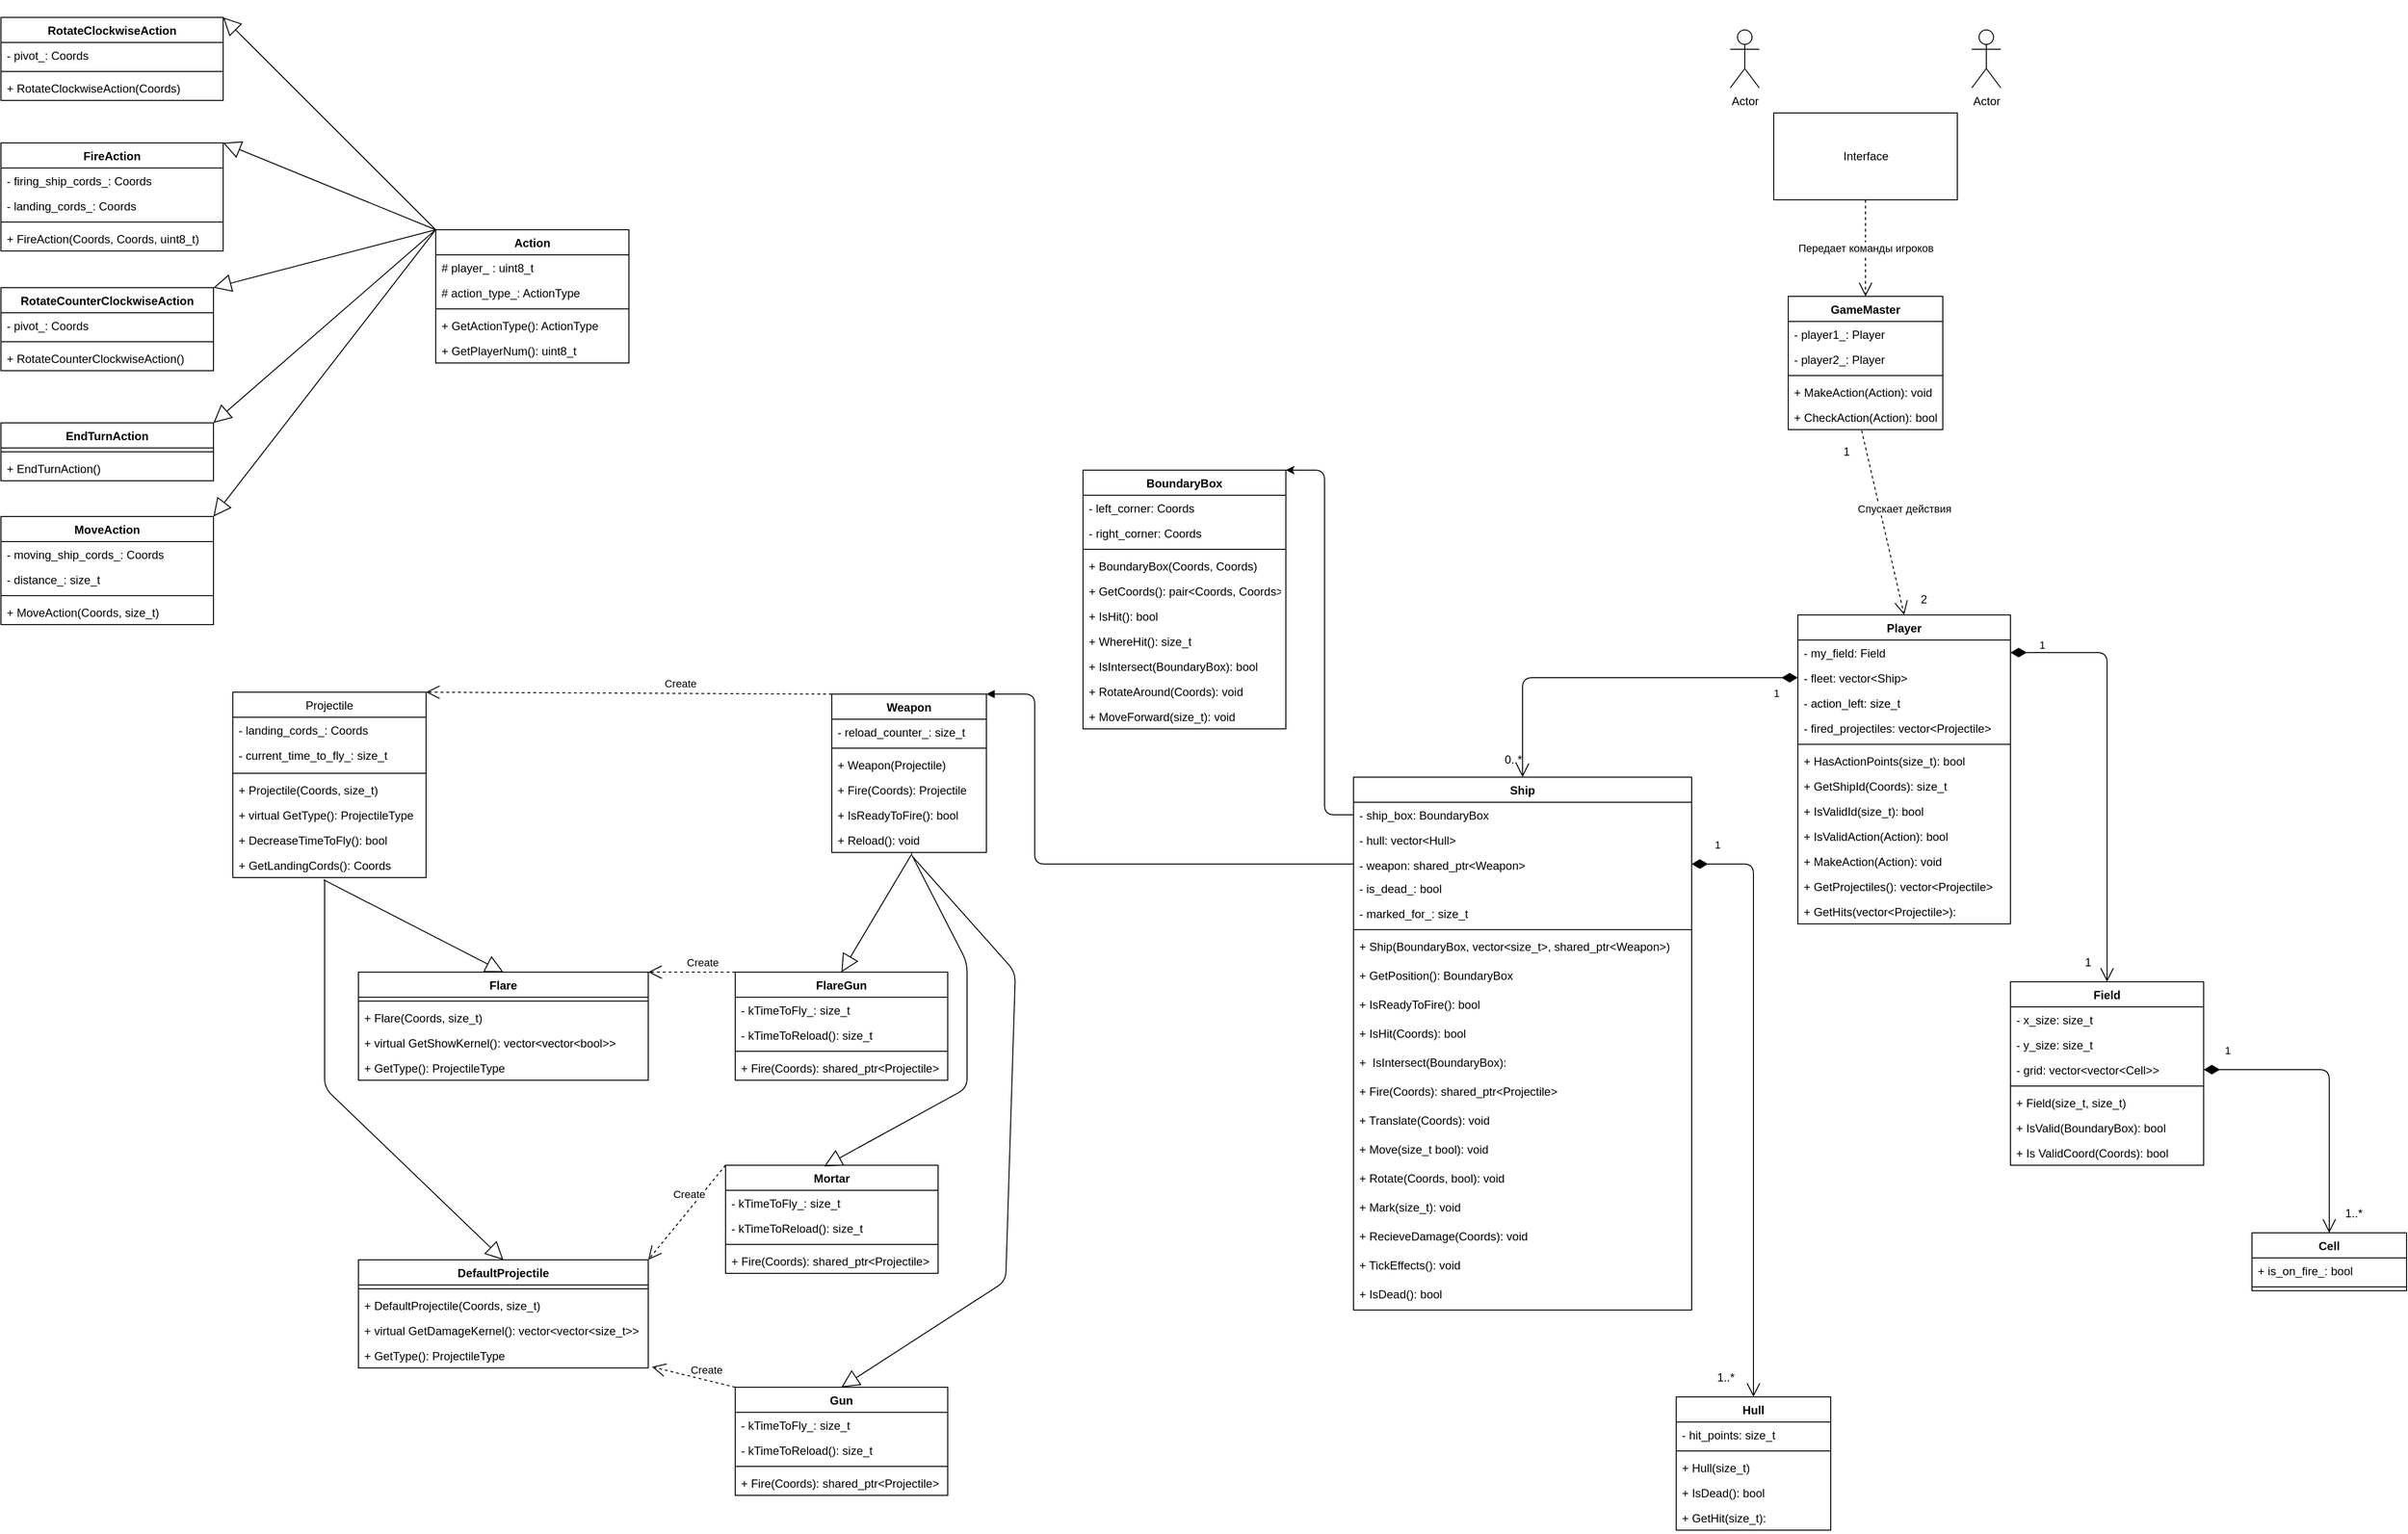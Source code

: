<mxfile version="17.1.2"><diagram id="hf0msaygSBft3Pw8nt4E" name="Page-1"><mxGraphModel dx="2564" dy="3232" grid="1" gridSize="10" guides="1" tooltips="1" connect="1" arrows="1" fold="1" page="1" pageScale="1" pageWidth="827" pageHeight="1169" math="0" shadow="0"><root><mxCell id="0"/><mxCell id="1" parent="0"/><mxCell id="LUwmuuv2hsIhJAY3ieG8-1" value="Ship" style="swimlane;fontStyle=1;align=center;verticalAlign=top;childLayout=stackLayout;horizontal=1;startSize=26;horizontalStack=0;resizeParent=1;resizeParentMax=0;resizeLast=0;collapsible=1;marginBottom=0;" vertex="1" parent="1"><mxGeometry y="198" width="350" height="552" as="geometry"/></mxCell><mxCell id="LUwmuuv2hsIhJAY3ieG8-2" value="- ship_box: BoundaryBox" style="text;strokeColor=none;fillColor=none;align=left;verticalAlign=top;spacingLeft=4;spacingRight=4;overflow=hidden;rotatable=0;points=[[0,0.5],[1,0.5]];portConstraint=eastwest;" vertex="1" parent="LUwmuuv2hsIhJAY3ieG8-1"><mxGeometry y="26" width="350" height="26" as="geometry"/></mxCell><mxCell id="LUwmuuv2hsIhJAY3ieG8-8" value="- hull: vector&lt;Hull&gt;" style="text;strokeColor=none;fillColor=none;align=left;verticalAlign=top;spacingLeft=4;spacingRight=4;overflow=hidden;rotatable=0;points=[[0,0.5],[1,0.5]];portConstraint=eastwest;" vertex="1" parent="LUwmuuv2hsIhJAY3ieG8-1"><mxGeometry y="52" width="350" height="26" as="geometry"/></mxCell><mxCell id="LUwmuuv2hsIhJAY3ieG8-9" value="- weapon: shared_ptr&lt;Weapon&gt;" style="text;strokeColor=none;fillColor=none;align=left;verticalAlign=top;spacingLeft=4;spacingRight=4;overflow=hidden;rotatable=0;points=[[0,0.5],[1,0.5]];portConstraint=eastwest;" vertex="1" parent="LUwmuuv2hsIhJAY3ieG8-1"><mxGeometry y="78" width="350" height="24" as="geometry"/></mxCell><mxCell id="LUwmuuv2hsIhJAY3ieG8-22" value="- is_dead_: bool" style="text;strokeColor=none;fillColor=none;align=left;verticalAlign=top;spacingLeft=4;spacingRight=4;overflow=hidden;rotatable=0;points=[[0,0.5],[1,0.5]];portConstraint=eastwest;" vertex="1" parent="LUwmuuv2hsIhJAY3ieG8-1"><mxGeometry y="102" width="350" height="26" as="geometry"/></mxCell><mxCell id="LUwmuuv2hsIhJAY3ieG8-192" value="- marked_for_: size_t" style="text;strokeColor=none;fillColor=none;align=left;verticalAlign=top;spacingLeft=4;spacingRight=4;overflow=hidden;rotatable=0;points=[[0,0.5],[1,0.5]];portConstraint=eastwest;" vertex="1" parent="LUwmuuv2hsIhJAY3ieG8-1"><mxGeometry y="128" width="350" height="26" as="geometry"/></mxCell><mxCell id="LUwmuuv2hsIhJAY3ieG8-3" value="" style="line;strokeWidth=1;fillColor=none;align=left;verticalAlign=middle;spacingTop=-1;spacingLeft=3;spacingRight=3;rotatable=0;labelPosition=right;points=[];portConstraint=eastwest;" vertex="1" parent="LUwmuuv2hsIhJAY3ieG8-1"><mxGeometry y="154" width="350" height="8" as="geometry"/></mxCell><mxCell id="LUwmuuv2hsIhJAY3ieG8-4" value="+ Ship(BoundaryBox, vector&lt;size_t&gt;, shared_ptr&lt;Weapon&gt;)" style="text;strokeColor=none;fillColor=none;align=left;verticalAlign=top;spacingLeft=4;spacingRight=4;overflow=hidden;rotatable=0;points=[[0,0.5],[1,0.5]];portConstraint=eastwest;" vertex="1" parent="LUwmuuv2hsIhJAY3ieG8-1"><mxGeometry y="162" width="350" height="30" as="geometry"/></mxCell><mxCell id="LUwmuuv2hsIhJAY3ieG8-193" value="+ GetPosition(): BoundaryBox" style="text;strokeColor=none;fillColor=none;align=left;verticalAlign=top;spacingLeft=4;spacingRight=4;overflow=hidden;rotatable=0;points=[[0,0.5],[1,0.5]];portConstraint=eastwest;" vertex="1" parent="LUwmuuv2hsIhJAY3ieG8-1"><mxGeometry y="192" width="350" height="30" as="geometry"/></mxCell><mxCell id="LUwmuuv2hsIhJAY3ieG8-6" value="+ IsReadyToFire(): bool" style="text;strokeColor=none;fillColor=none;align=left;verticalAlign=top;spacingLeft=4;spacingRight=4;overflow=hidden;rotatable=0;points=[[0,0.5],[1,0.5]];portConstraint=eastwest;" vertex="1" parent="LUwmuuv2hsIhJAY3ieG8-1"><mxGeometry y="222" width="350" height="30" as="geometry"/></mxCell><mxCell id="LUwmuuv2hsIhJAY3ieG8-32" value="+ IsHit(Coords): bool" style="text;strokeColor=none;fillColor=none;align=left;verticalAlign=top;spacingLeft=4;spacingRight=4;overflow=hidden;rotatable=0;points=[[0,0.5],[1,0.5]];portConstraint=eastwest;" vertex="1" parent="LUwmuuv2hsIhJAY3ieG8-1"><mxGeometry y="252" width="350" height="30" as="geometry"/></mxCell><mxCell id="LUwmuuv2hsIhJAY3ieG8-194" value="+  IsIntersect(BoundaryBox): " style="text;strokeColor=none;fillColor=none;align=left;verticalAlign=top;spacingLeft=4;spacingRight=4;overflow=hidden;rotatable=0;points=[[0,0.5],[1,0.5]];portConstraint=eastwest;" vertex="1" parent="LUwmuuv2hsIhJAY3ieG8-1"><mxGeometry y="282" width="350" height="30" as="geometry"/></mxCell><mxCell id="LUwmuuv2hsIhJAY3ieG8-7" value="+ Fire(Coords): shared_ptr&lt;Projectile&gt;" style="text;strokeColor=none;fillColor=none;align=left;verticalAlign=top;spacingLeft=4;spacingRight=4;overflow=hidden;rotatable=0;points=[[0,0.5],[1,0.5]];portConstraint=eastwest;" vertex="1" parent="LUwmuuv2hsIhJAY3ieG8-1"><mxGeometry y="312" width="350" height="30" as="geometry"/></mxCell><mxCell id="LUwmuuv2hsIhJAY3ieG8-195" value="+ Translate(Coords): void" style="text;strokeColor=none;fillColor=none;align=left;verticalAlign=top;spacingLeft=4;spacingRight=4;overflow=hidden;rotatable=0;points=[[0,0.5],[1,0.5]];portConstraint=eastwest;" vertex="1" parent="LUwmuuv2hsIhJAY3ieG8-1"><mxGeometry y="342" width="350" height="30" as="geometry"/></mxCell><mxCell id="LUwmuuv2hsIhJAY3ieG8-196" value="+ Move(size_t bool): void" style="text;strokeColor=none;fillColor=none;align=left;verticalAlign=top;spacingLeft=4;spacingRight=4;overflow=hidden;rotatable=0;points=[[0,0.5],[1,0.5]];portConstraint=eastwest;" vertex="1" parent="LUwmuuv2hsIhJAY3ieG8-1"><mxGeometry y="372" width="350" height="30" as="geometry"/></mxCell><mxCell id="LUwmuuv2hsIhJAY3ieG8-197" value="+ Rotate(Coords, bool): void" style="text;strokeColor=none;fillColor=none;align=left;verticalAlign=top;spacingLeft=4;spacingRight=4;overflow=hidden;rotatable=0;points=[[0,0.5],[1,0.5]];portConstraint=eastwest;" vertex="1" parent="LUwmuuv2hsIhJAY3ieG8-1"><mxGeometry y="402" width="350" height="30" as="geometry"/></mxCell><mxCell id="LUwmuuv2hsIhJAY3ieG8-198" value="+ Mark(size_t): void" style="text;strokeColor=none;fillColor=none;align=left;verticalAlign=top;spacingLeft=4;spacingRight=4;overflow=hidden;rotatable=0;points=[[0,0.5],[1,0.5]];portConstraint=eastwest;" vertex="1" parent="LUwmuuv2hsIhJAY3ieG8-1"><mxGeometry y="432" width="350" height="30" as="geometry"/></mxCell><mxCell id="LUwmuuv2hsIhJAY3ieG8-33" value="+ RecieveDamage(Coords): void" style="text;strokeColor=none;fillColor=none;align=left;verticalAlign=top;spacingLeft=4;spacingRight=4;overflow=hidden;rotatable=0;points=[[0,0.5],[1,0.5]];portConstraint=eastwest;" vertex="1" parent="LUwmuuv2hsIhJAY3ieG8-1"><mxGeometry y="462" width="350" height="30" as="geometry"/></mxCell><mxCell id="LUwmuuv2hsIhJAY3ieG8-199" value="+ TickEffects(): void" style="text;strokeColor=none;fillColor=none;align=left;verticalAlign=top;spacingLeft=4;spacingRight=4;overflow=hidden;rotatable=0;points=[[0,0.5],[1,0.5]];portConstraint=eastwest;" vertex="1" parent="LUwmuuv2hsIhJAY3ieG8-1"><mxGeometry y="492" width="350" height="30" as="geometry"/></mxCell><mxCell id="LUwmuuv2hsIhJAY3ieG8-34" value="+ IsDead(): bool" style="text;strokeColor=none;fillColor=none;align=left;verticalAlign=top;spacingLeft=4;spacingRight=4;overflow=hidden;rotatable=0;points=[[0,0.5],[1,0.5]];portConstraint=eastwest;" vertex="1" parent="LUwmuuv2hsIhJAY3ieG8-1"><mxGeometry y="522" width="350" height="30" as="geometry"/></mxCell><mxCell id="LUwmuuv2hsIhJAY3ieG8-10" value="Weapon" style="swimlane;fontStyle=1;align=center;verticalAlign=top;childLayout=stackLayout;horizontal=1;startSize=26;horizontalStack=0;resizeParent=1;resizeParentMax=0;resizeLast=0;collapsible=1;marginBottom=0;" vertex="1" parent="1"><mxGeometry x="-540" y="112" width="160" height="164" as="geometry"/></mxCell><mxCell id="LUwmuuv2hsIhJAY3ieG8-73" value="- reload_counter_: size_t" style="text;strokeColor=none;fillColor=none;align=left;verticalAlign=top;spacingLeft=4;spacingRight=4;overflow=hidden;rotatable=0;points=[[0,0.5],[1,0.5]];portConstraint=eastwest;" vertex="1" parent="LUwmuuv2hsIhJAY3ieG8-10"><mxGeometry y="26" width="160" height="26" as="geometry"/></mxCell><mxCell id="LUwmuuv2hsIhJAY3ieG8-12" value="" style="line;strokeWidth=1;fillColor=none;align=left;verticalAlign=middle;spacingTop=-1;spacingLeft=3;spacingRight=3;rotatable=0;labelPosition=right;points=[];portConstraint=eastwest;" vertex="1" parent="LUwmuuv2hsIhJAY3ieG8-10"><mxGeometry y="52" width="160" height="8" as="geometry"/></mxCell><mxCell id="LUwmuuv2hsIhJAY3ieG8-13" value="+ Weapon(Projectile)" style="text;strokeColor=none;fillColor=none;align=left;verticalAlign=top;spacingLeft=4;spacingRight=4;overflow=hidden;rotatable=0;points=[[0,0.5],[1,0.5]];portConstraint=eastwest;" vertex="1" parent="LUwmuuv2hsIhJAY3ieG8-10"><mxGeometry y="60" width="160" height="26" as="geometry"/></mxCell><mxCell id="LUwmuuv2hsIhJAY3ieG8-148" value="+ Fire(Coords): Projectile" style="text;strokeColor=none;fillColor=none;align=left;verticalAlign=top;spacingLeft=4;spacingRight=4;overflow=hidden;rotatable=0;points=[[0,0.5],[1,0.5]];portConstraint=eastwest;" vertex="1" parent="LUwmuuv2hsIhJAY3ieG8-10"><mxGeometry y="86" width="160" height="26" as="geometry"/></mxCell><mxCell id="LUwmuuv2hsIhJAY3ieG8-149" value="+ IsReadyToFire(): bool" style="text;strokeColor=none;fillColor=none;align=left;verticalAlign=top;spacingLeft=4;spacingRight=4;overflow=hidden;rotatable=0;points=[[0,0.5],[1,0.5]];portConstraint=eastwest;" vertex="1" parent="LUwmuuv2hsIhJAY3ieG8-10"><mxGeometry y="112" width="160" height="26" as="geometry"/></mxCell><mxCell id="LUwmuuv2hsIhJAY3ieG8-74" value="+ Reload(): void" style="text;strokeColor=none;fillColor=none;align=left;verticalAlign=top;spacingLeft=4;spacingRight=4;overflow=hidden;rotatable=0;points=[[0,0.5],[1,0.5]];portConstraint=eastwest;" vertex="1" parent="LUwmuuv2hsIhJAY3ieG8-10"><mxGeometry y="138" width="160" height="26" as="geometry"/></mxCell><mxCell id="LUwmuuv2hsIhJAY3ieG8-14" value="Player" style="swimlane;fontStyle=1;align=center;verticalAlign=top;childLayout=stackLayout;horizontal=1;startSize=26;horizontalStack=0;resizeParent=1;resizeParentMax=0;resizeLast=0;collapsible=1;marginBottom=0;" vertex="1" parent="1"><mxGeometry x="460" y="30" width="220" height="320" as="geometry"/></mxCell><mxCell id="LUwmuuv2hsIhJAY3ieG8-15" value="- my_field: Field" style="text;strokeColor=none;fillColor=none;align=left;verticalAlign=top;spacingLeft=4;spacingRight=4;overflow=hidden;rotatable=0;points=[[0,0.5],[1,0.5]];portConstraint=eastwest;" vertex="1" parent="LUwmuuv2hsIhJAY3ieG8-14"><mxGeometry y="26" width="220" height="26" as="geometry"/></mxCell><mxCell id="LUwmuuv2hsIhJAY3ieG8-65" value="- fleet: vector&lt;Ship&gt;" style="text;strokeColor=none;fillColor=none;align=left;verticalAlign=top;spacingLeft=4;spacingRight=4;overflow=hidden;rotatable=0;points=[[0,0.5],[1,0.5]];portConstraint=eastwest;" vertex="1" parent="LUwmuuv2hsIhJAY3ieG8-14"><mxGeometry y="52" width="220" height="26" as="geometry"/></mxCell><mxCell id="LUwmuuv2hsIhJAY3ieG8-66" value="- action_left: size_t" style="text;strokeColor=none;fillColor=none;align=left;verticalAlign=top;spacingLeft=4;spacingRight=4;overflow=hidden;rotatable=0;points=[[0,0.5],[1,0.5]];portConstraint=eastwest;" vertex="1" parent="LUwmuuv2hsIhJAY3ieG8-14"><mxGeometry y="78" width="220" height="26" as="geometry"/></mxCell><mxCell id="LUwmuuv2hsIhJAY3ieG8-96" value="- fired_projectiles: vector&lt;Projectile&gt;" style="text;strokeColor=none;fillColor=none;align=left;verticalAlign=top;spacingLeft=4;spacingRight=4;overflow=hidden;rotatable=0;points=[[0,0.5],[1,0.5]];portConstraint=eastwest;" vertex="1" parent="LUwmuuv2hsIhJAY3ieG8-14"><mxGeometry y="104" width="220" height="26" as="geometry"/></mxCell><mxCell id="LUwmuuv2hsIhJAY3ieG8-16" value="" style="line;strokeWidth=1;fillColor=none;align=left;verticalAlign=middle;spacingTop=-1;spacingLeft=3;spacingRight=3;rotatable=0;labelPosition=right;points=[];portConstraint=eastwest;" vertex="1" parent="LUwmuuv2hsIhJAY3ieG8-14"><mxGeometry y="130" width="220" height="8" as="geometry"/></mxCell><mxCell id="LUwmuuv2hsIhJAY3ieG8-17" value="+ HasActionPoints(size_t): bool" style="text;strokeColor=none;fillColor=none;align=left;verticalAlign=top;spacingLeft=4;spacingRight=4;overflow=hidden;rotatable=0;points=[[0,0.5],[1,0.5]];portConstraint=eastwest;" vertex="1" parent="LUwmuuv2hsIhJAY3ieG8-14"><mxGeometry y="138" width="220" height="26" as="geometry"/></mxCell><mxCell id="LUwmuuv2hsIhJAY3ieG8-68" value="+ GetShipId(Coords): size_t" style="text;strokeColor=none;fillColor=none;align=left;verticalAlign=top;spacingLeft=4;spacingRight=4;overflow=hidden;rotatable=0;points=[[0,0.5],[1,0.5]];portConstraint=eastwest;" vertex="1" parent="LUwmuuv2hsIhJAY3ieG8-14"><mxGeometry y="164" width="220" height="26" as="geometry"/></mxCell><mxCell id="LUwmuuv2hsIhJAY3ieG8-70" value="+ IsValidId(size_t): bool" style="text;strokeColor=none;fillColor=none;align=left;verticalAlign=top;spacingLeft=4;spacingRight=4;overflow=hidden;rotatable=0;points=[[0,0.5],[1,0.5]];portConstraint=eastwest;" vertex="1" parent="LUwmuuv2hsIhJAY3ieG8-14"><mxGeometry y="190" width="220" height="26" as="geometry"/></mxCell><mxCell id="LUwmuuv2hsIhJAY3ieG8-71" value="+ IsValidAction(Action): bool" style="text;strokeColor=none;fillColor=none;align=left;verticalAlign=top;spacingLeft=4;spacingRight=4;overflow=hidden;rotatable=0;points=[[0,0.5],[1,0.5]];portConstraint=eastwest;" vertex="1" parent="LUwmuuv2hsIhJAY3ieG8-14"><mxGeometry y="216" width="220" height="26" as="geometry"/></mxCell><mxCell id="LUwmuuv2hsIhJAY3ieG8-72" value="+ MakeAction(Action): void" style="text;strokeColor=none;fillColor=none;align=left;verticalAlign=top;spacingLeft=4;spacingRight=4;overflow=hidden;rotatable=0;points=[[0,0.5],[1,0.5]];portConstraint=eastwest;" vertex="1" parent="LUwmuuv2hsIhJAY3ieG8-14"><mxGeometry y="242" width="220" height="26" as="geometry"/></mxCell><mxCell id="LUwmuuv2hsIhJAY3ieG8-97" value="+ GetProjectiles(): vector&lt;Projectile&gt;" style="text;strokeColor=none;fillColor=none;align=left;verticalAlign=top;spacingLeft=4;spacingRight=4;overflow=hidden;rotatable=0;points=[[0,0.5],[1,0.5]];portConstraint=eastwest;" vertex="1" parent="LUwmuuv2hsIhJAY3ieG8-14"><mxGeometry y="268" width="220" height="26" as="geometry"/></mxCell><mxCell id="LUwmuuv2hsIhJAY3ieG8-98" value="+ GetHits(vector&lt;Projectile&gt;): " style="text;strokeColor=none;fillColor=none;align=left;verticalAlign=top;spacingLeft=4;spacingRight=4;overflow=hidden;rotatable=0;points=[[0,0.5],[1,0.5]];portConstraint=eastwest;" vertex="1" parent="LUwmuuv2hsIhJAY3ieG8-14"><mxGeometry y="294" width="220" height="26" as="geometry"/></mxCell><mxCell id="LUwmuuv2hsIhJAY3ieG8-18" value="Field" style="swimlane;fontStyle=1;align=center;verticalAlign=top;childLayout=stackLayout;horizontal=1;startSize=26;horizontalStack=0;resizeParent=1;resizeParentMax=0;resizeLast=0;collapsible=1;marginBottom=0;" vertex="1" parent="1"><mxGeometry x="680" y="410" width="200" height="190" as="geometry"/></mxCell><mxCell id="LUwmuuv2hsIhJAY3ieG8-21" value="- x_size: size_t" style="text;strokeColor=none;fillColor=none;align=left;verticalAlign=top;spacingLeft=4;spacingRight=4;overflow=hidden;rotatable=0;points=[[0,0.5],[1,0.5]];portConstraint=eastwest;" vertex="1" parent="LUwmuuv2hsIhJAY3ieG8-18"><mxGeometry y="26" width="200" height="26" as="geometry"/></mxCell><mxCell id="LUwmuuv2hsIhJAY3ieG8-63" value="- y_size: size_t" style="text;strokeColor=none;fillColor=none;align=left;verticalAlign=top;spacingLeft=4;spacingRight=4;overflow=hidden;rotatable=0;points=[[0,0.5],[1,0.5]];portConstraint=eastwest;" vertex="1" parent="LUwmuuv2hsIhJAY3ieG8-18"><mxGeometry y="52" width="200" height="26" as="geometry"/></mxCell><mxCell id="LUwmuuv2hsIhJAY3ieG8-201" value="- grid: vector&lt;vector&lt;Cell&gt;&gt;" style="text;strokeColor=none;fillColor=none;align=left;verticalAlign=top;spacingLeft=4;spacingRight=4;overflow=hidden;rotatable=0;points=[[0,0.5],[1,0.5]];portConstraint=eastwest;" vertex="1" parent="LUwmuuv2hsIhJAY3ieG8-18"><mxGeometry y="78" width="200" height="26" as="geometry"/></mxCell><mxCell id="LUwmuuv2hsIhJAY3ieG8-60" value="" style="line;strokeWidth=1;fillColor=none;align=left;verticalAlign=middle;spacingTop=-1;spacingLeft=3;spacingRight=3;rotatable=0;labelPosition=right;points=[];portConstraint=eastwest;" vertex="1" parent="LUwmuuv2hsIhJAY3ieG8-18"><mxGeometry y="104" width="200" height="8" as="geometry"/></mxCell><mxCell id="LUwmuuv2hsIhJAY3ieG8-59" value="+ Field(size_t, size_t)" style="text;strokeColor=none;fillColor=none;align=left;verticalAlign=top;spacingLeft=4;spacingRight=4;overflow=hidden;rotatable=0;points=[[0,0.5],[1,0.5]];portConstraint=eastwest;" vertex="1" parent="LUwmuuv2hsIhJAY3ieG8-18"><mxGeometry y="112" width="200" height="26" as="geometry"/></mxCell><mxCell id="LUwmuuv2hsIhJAY3ieG8-64" value="+ IsValid(BoundaryBox): bool" style="text;strokeColor=none;fillColor=none;align=left;verticalAlign=top;spacingLeft=4;spacingRight=4;overflow=hidden;rotatable=0;points=[[0,0.5],[1,0.5]];portConstraint=eastwest;" vertex="1" parent="LUwmuuv2hsIhJAY3ieG8-18"><mxGeometry y="138" width="200" height="26" as="geometry"/></mxCell><mxCell id="LUwmuuv2hsIhJAY3ieG8-200" value="+ Is ValidCoord(Coords): bool" style="text;strokeColor=none;fillColor=none;align=left;verticalAlign=top;spacingLeft=4;spacingRight=4;overflow=hidden;rotatable=0;points=[[0,0.5],[1,0.5]];portConstraint=eastwest;" vertex="1" parent="LUwmuuv2hsIhJAY3ieG8-18"><mxGeometry y="164" width="200" height="26" as="geometry"/></mxCell><mxCell id="LUwmuuv2hsIhJAY3ieG8-24" value="Projectile" style="swimlane;fontStyle=0;childLayout=stackLayout;horizontal=1;startSize=26;fillColor=none;horizontalStack=0;resizeParent=1;resizeParentMax=0;resizeLast=0;collapsible=1;marginBottom=0;" vertex="1" parent="1"><mxGeometry x="-1160" y="110" width="200" height="192" as="geometry"/></mxCell><mxCell id="LUwmuuv2hsIhJAY3ieG8-25" value="- landing_cords_: Coords" style="text;strokeColor=none;fillColor=none;align=left;verticalAlign=top;spacingLeft=4;spacingRight=4;overflow=hidden;rotatable=0;points=[[0,0.5],[1,0.5]];portConstraint=eastwest;" vertex="1" parent="LUwmuuv2hsIhJAY3ieG8-24"><mxGeometry y="26" width="200" height="26" as="geometry"/></mxCell><mxCell id="LUwmuuv2hsIhJAY3ieG8-28" value="- current_time_to_fly_: size_t" style="text;strokeColor=none;fillColor=none;align=left;verticalAlign=top;spacingLeft=4;spacingRight=4;overflow=hidden;rotatable=0;points=[[0,0.5],[1,0.5]];portConstraint=eastwest;" vertex="1" parent="LUwmuuv2hsIhJAY3ieG8-24"><mxGeometry y="52" width="200" height="28" as="geometry"/></mxCell><mxCell id="LUwmuuv2hsIhJAY3ieG8-31" value="" style="line;strokeWidth=1;fillColor=none;align=left;verticalAlign=middle;spacingTop=-1;spacingLeft=3;spacingRight=3;rotatable=0;labelPosition=right;points=[];portConstraint=eastwest;" vertex="1" parent="LUwmuuv2hsIhJAY3ieG8-24"><mxGeometry y="80" width="200" height="8" as="geometry"/></mxCell><mxCell id="LUwmuuv2hsIhJAY3ieG8-26" value="+ Projectile(Coords, size_t)" style="text;strokeColor=none;fillColor=none;align=left;verticalAlign=top;spacingLeft=4;spacingRight=4;overflow=hidden;rotatable=0;points=[[0,0.5],[1,0.5]];portConstraint=eastwest;" vertex="1" parent="LUwmuuv2hsIhJAY3ieG8-24"><mxGeometry y="88" width="200" height="26" as="geometry"/></mxCell><mxCell id="LUwmuuv2hsIhJAY3ieG8-30" value="+ virtual GetType(): ProjectileType" style="text;strokeColor=none;fillColor=none;align=left;verticalAlign=top;spacingLeft=4;spacingRight=4;overflow=hidden;rotatable=0;points=[[0,0.5],[1,0.5]];portConstraint=eastwest;" vertex="1" parent="LUwmuuv2hsIhJAY3ieG8-24"><mxGeometry y="114" width="200" height="26" as="geometry"/></mxCell><mxCell id="LUwmuuv2hsIhJAY3ieG8-27" value="+ DecreaseTimeToFly(): bool" style="text;strokeColor=none;fillColor=none;align=left;verticalAlign=top;spacingLeft=4;spacingRight=4;overflow=hidden;rotatable=0;points=[[0,0.5],[1,0.5]];portConstraint=eastwest;" vertex="1" parent="LUwmuuv2hsIhJAY3ieG8-24"><mxGeometry y="140" width="200" height="26" as="geometry"/></mxCell><mxCell id="LUwmuuv2hsIhJAY3ieG8-147" value="+ GetLandingCords(): Coords" style="text;strokeColor=none;fillColor=none;align=left;verticalAlign=top;spacingLeft=4;spacingRight=4;overflow=hidden;rotatable=0;points=[[0,0.5],[1,0.5]];portConstraint=eastwest;" vertex="1" parent="LUwmuuv2hsIhJAY3ieG8-24"><mxGeometry y="166" width="200" height="26" as="geometry"/></mxCell><mxCell id="LUwmuuv2hsIhJAY3ieG8-35" value="BoundaryBox" style="swimlane;fontStyle=1;align=center;verticalAlign=top;childLayout=stackLayout;horizontal=1;startSize=26;horizontalStack=0;resizeParent=1;resizeParentMax=0;resizeLast=0;collapsible=1;marginBottom=0;" vertex="1" parent="1"><mxGeometry x="-280" y="-120" width="210" height="268" as="geometry"/></mxCell><mxCell id="LUwmuuv2hsIhJAY3ieG8-36" value="- left_corner: Coords" style="text;strokeColor=none;fillColor=none;align=left;verticalAlign=top;spacingLeft=4;spacingRight=4;overflow=hidden;rotatable=0;points=[[0,0.5],[1,0.5]];portConstraint=eastwest;" vertex="1" parent="LUwmuuv2hsIhJAY3ieG8-35"><mxGeometry y="26" width="210" height="26" as="geometry"/></mxCell><mxCell id="LUwmuuv2hsIhJAY3ieG8-39" value="- right_corner: Coords" style="text;strokeColor=none;fillColor=none;align=left;verticalAlign=top;spacingLeft=4;spacingRight=4;overflow=hidden;rotatable=0;points=[[0,0.5],[1,0.5]];portConstraint=eastwest;" vertex="1" parent="LUwmuuv2hsIhJAY3ieG8-35"><mxGeometry y="52" width="210" height="26" as="geometry"/></mxCell><mxCell id="LUwmuuv2hsIhJAY3ieG8-37" value="" style="line;strokeWidth=1;fillColor=none;align=left;verticalAlign=middle;spacingTop=-1;spacingLeft=3;spacingRight=3;rotatable=0;labelPosition=right;points=[];portConstraint=eastwest;" vertex="1" parent="LUwmuuv2hsIhJAY3ieG8-35"><mxGeometry y="78" width="210" height="8" as="geometry"/></mxCell><mxCell id="LUwmuuv2hsIhJAY3ieG8-38" value="+ BoundaryBox(Coords, Coords)" style="text;strokeColor=none;fillColor=none;align=left;verticalAlign=top;spacingLeft=4;spacingRight=4;overflow=hidden;rotatable=0;points=[[0,0.5],[1,0.5]];portConstraint=eastwest;" vertex="1" parent="LUwmuuv2hsIhJAY3ieG8-35"><mxGeometry y="86" width="210" height="26" as="geometry"/></mxCell><mxCell id="LUwmuuv2hsIhJAY3ieG8-40" value="+ GetCoords(): pair&lt;Coords, Coords&gt;" style="text;strokeColor=none;fillColor=none;align=left;verticalAlign=top;spacingLeft=4;spacingRight=4;overflow=hidden;rotatable=0;points=[[0,0.5],[1,0.5]];portConstraint=eastwest;" vertex="1" parent="LUwmuuv2hsIhJAY3ieG8-35"><mxGeometry y="112" width="210" height="26" as="geometry"/></mxCell><mxCell id="LUwmuuv2hsIhJAY3ieG8-41" value="+ IsHit(): bool" style="text;strokeColor=none;fillColor=none;align=left;verticalAlign=top;spacingLeft=4;spacingRight=4;overflow=hidden;rotatable=0;points=[[0,0.5],[1,0.5]];portConstraint=eastwest;" vertex="1" parent="LUwmuuv2hsIhJAY3ieG8-35"><mxGeometry y="138" width="210" height="26" as="geometry"/></mxCell><mxCell id="LUwmuuv2hsIhJAY3ieG8-42" value="+ WhereHit(): size_t" style="text;strokeColor=none;fillColor=none;align=left;verticalAlign=top;spacingLeft=4;spacingRight=4;overflow=hidden;rotatable=0;points=[[0,0.5],[1,0.5]];portConstraint=eastwest;" vertex="1" parent="LUwmuuv2hsIhJAY3ieG8-35"><mxGeometry y="164" width="210" height="26" as="geometry"/></mxCell><mxCell id="LUwmuuv2hsIhJAY3ieG8-43" value="+ IsIntersect(BoundaryBox): bool" style="text;strokeColor=none;fillColor=none;align=left;verticalAlign=top;spacingLeft=4;spacingRight=4;overflow=hidden;rotatable=0;points=[[0,0.5],[1,0.5]];portConstraint=eastwest;" vertex="1" parent="LUwmuuv2hsIhJAY3ieG8-35"><mxGeometry y="190" width="210" height="26" as="geometry"/></mxCell><mxCell id="LUwmuuv2hsIhJAY3ieG8-44" value="+ RotateAround(Coords): void" style="text;strokeColor=none;fillColor=none;align=left;verticalAlign=top;spacingLeft=4;spacingRight=4;overflow=hidden;rotatable=0;points=[[0,0.5],[1,0.5]];portConstraint=eastwest;" vertex="1" parent="LUwmuuv2hsIhJAY3ieG8-35"><mxGeometry y="216" width="210" height="26" as="geometry"/></mxCell><mxCell id="LUwmuuv2hsIhJAY3ieG8-45" value="+ MoveForward(size_t): void" style="text;strokeColor=none;fillColor=none;align=left;verticalAlign=top;spacingLeft=4;spacingRight=4;overflow=hidden;rotatable=0;points=[[0,0.5],[1,0.5]];portConstraint=eastwest;" vertex="1" parent="LUwmuuv2hsIhJAY3ieG8-35"><mxGeometry y="242" width="210" height="26" as="geometry"/></mxCell><mxCell id="LUwmuuv2hsIhJAY3ieG8-46" value="Hull" style="swimlane;fontStyle=1;align=center;verticalAlign=top;childLayout=stackLayout;horizontal=1;startSize=26;horizontalStack=0;resizeParent=1;resizeParentMax=0;resizeLast=0;collapsible=1;marginBottom=0;" vertex="1" parent="1"><mxGeometry x="334" y="840" width="160" height="138" as="geometry"/></mxCell><mxCell id="LUwmuuv2hsIhJAY3ieG8-47" value="- hit_points: size_t" style="text;strokeColor=none;fillColor=none;align=left;verticalAlign=top;spacingLeft=4;spacingRight=4;overflow=hidden;rotatable=0;points=[[0,0.5],[1,0.5]];portConstraint=eastwest;" vertex="1" parent="LUwmuuv2hsIhJAY3ieG8-46"><mxGeometry y="26" width="160" height="26" as="geometry"/></mxCell><mxCell id="LUwmuuv2hsIhJAY3ieG8-48" value="" style="line;strokeWidth=1;fillColor=none;align=left;verticalAlign=middle;spacingTop=-1;spacingLeft=3;spacingRight=3;rotatable=0;labelPosition=right;points=[];portConstraint=eastwest;" vertex="1" parent="LUwmuuv2hsIhJAY3ieG8-46"><mxGeometry y="52" width="160" height="8" as="geometry"/></mxCell><mxCell id="LUwmuuv2hsIhJAY3ieG8-49" value="+ Hull(size_t)" style="text;strokeColor=none;fillColor=none;align=left;verticalAlign=top;spacingLeft=4;spacingRight=4;overflow=hidden;rotatable=0;points=[[0,0.5],[1,0.5]];portConstraint=eastwest;" vertex="1" parent="LUwmuuv2hsIhJAY3ieG8-46"><mxGeometry y="60" width="160" height="26" as="geometry"/></mxCell><mxCell id="LUwmuuv2hsIhJAY3ieG8-53" value="+ IsDead(): bool" style="text;strokeColor=none;fillColor=none;align=left;verticalAlign=top;spacingLeft=4;spacingRight=4;overflow=hidden;rotatable=0;points=[[0,0.5],[1,0.5]];portConstraint=eastwest;" vertex="1" parent="LUwmuuv2hsIhJAY3ieG8-46"><mxGeometry y="86" width="160" height="26" as="geometry"/></mxCell><mxCell id="LUwmuuv2hsIhJAY3ieG8-54" value="+ GetHit(size_t): " style="text;strokeColor=none;fillColor=none;align=left;verticalAlign=top;spacingLeft=4;spacingRight=4;overflow=hidden;rotatable=0;points=[[0,0.5],[1,0.5]];portConstraint=eastwest;" vertex="1" parent="LUwmuuv2hsIhJAY3ieG8-46"><mxGeometry y="112" width="160" height="26" as="geometry"/></mxCell><mxCell id="LUwmuuv2hsIhJAY3ieG8-86" value="1" style="endArrow=open;html=1;endSize=12;startArrow=diamondThin;startSize=14;startFill=1;edgeStyle=orthogonalEdgeStyle;align=left;verticalAlign=bottom;rounded=1;strokeColor=default;exitX=1;exitY=0.5;exitDx=0;exitDy=0;entryX=0.5;entryY=0;entryDx=0;entryDy=0;" edge="1" parent="1" source="LUwmuuv2hsIhJAY3ieG8-9" target="LUwmuuv2hsIhJAY3ieG8-46"><mxGeometry x="-0.928" y="11" relative="1" as="geometry"><mxPoint x="310" y="630" as="sourcePoint"/><mxPoint x="470" y="630" as="targetPoint"/><Array as="points"><mxPoint x="414" y="288"/></Array><mxPoint as="offset"/></mxGeometry></mxCell><mxCell id="LUwmuuv2hsIhJAY3ieG8-89" value="1..*" style="text;html=1;align=center;verticalAlign=middle;resizable=0;points=[];autosize=1;strokeColor=none;fillColor=none;" vertex="1" parent="1"><mxGeometry x="370" y="810" width="30" height="20" as="geometry"/></mxCell><mxCell id="LUwmuuv2hsIhJAY3ieG8-90" value="1" style="endArrow=open;html=1;endSize=12;startArrow=diamondThin;startSize=14;startFill=1;edgeStyle=orthogonalEdgeStyle;align=left;verticalAlign=bottom;rounded=1;strokeColor=default;exitX=0;exitY=0.5;exitDx=0;exitDy=0;entryX=0.5;entryY=0;entryDx=0;entryDy=0;" edge="1" parent="1" source="LUwmuuv2hsIhJAY3ieG8-65" target="LUwmuuv2hsIhJAY3ieG8-1"><mxGeometry x="-0.859" y="25" relative="1" as="geometry"><mxPoint x="370" y="310" as="sourcePoint"/><mxPoint x="530" y="310" as="targetPoint"/><mxPoint as="offset"/></mxGeometry></mxCell><mxCell id="LUwmuuv2hsIhJAY3ieG8-91" value="0..*" style="text;html=1;align=center;verticalAlign=middle;resizable=0;points=[];autosize=1;strokeColor=none;fillColor=none;" vertex="1" parent="1"><mxGeometry x="150" y="170" width="30" height="20" as="geometry"/></mxCell><mxCell id="LUwmuuv2hsIhJAY3ieG8-92" value="1" style="endArrow=open;html=1;endSize=12;startArrow=diamondThin;startSize=14;startFill=1;edgeStyle=orthogonalEdgeStyle;align=left;verticalAlign=bottom;rounded=1;strokeColor=default;exitX=1;exitY=0.5;exitDx=0;exitDy=0;entryX=0.5;entryY=0;entryDx=0;entryDy=0;" edge="1" parent="1" source="LUwmuuv2hsIhJAY3ieG8-15" target="LUwmuuv2hsIhJAY3ieG8-18"><mxGeometry x="-0.872" y="-1" relative="1" as="geometry"><mxPoint x="370" y="310" as="sourcePoint"/><mxPoint x="530" y="310" as="targetPoint"/><mxPoint as="offset"/></mxGeometry></mxCell><mxCell id="LUwmuuv2hsIhJAY3ieG8-93" value="1" style="text;html=1;align=center;verticalAlign=middle;resizable=0;points=[];autosize=1;strokeColor=none;fillColor=none;" vertex="1" parent="1"><mxGeometry x="750" y="380" width="20" height="20" as="geometry"/></mxCell><mxCell id="LUwmuuv2hsIhJAY3ieG8-100" value="Action" style="swimlane;fontStyle=1;align=center;verticalAlign=top;childLayout=stackLayout;horizontal=1;startSize=26;horizontalStack=0;resizeParent=1;resizeParentMax=0;resizeLast=0;collapsible=1;marginBottom=0;" vertex="1" parent="1"><mxGeometry x="-950" y="-369" width="200" height="138" as="geometry"/></mxCell><mxCell id="LUwmuuv2hsIhJAY3ieG8-101" value="# player_ : uint8_t" style="text;strokeColor=none;fillColor=none;align=left;verticalAlign=top;spacingLeft=4;spacingRight=4;overflow=hidden;rotatable=0;points=[[0,0.5],[1,0.5]];portConstraint=eastwest;" vertex="1" parent="LUwmuuv2hsIhJAY3ieG8-100"><mxGeometry y="26" width="200" height="26" as="geometry"/></mxCell><mxCell id="LUwmuuv2hsIhJAY3ieG8-104" value="# action_type_: ActionType" style="text;strokeColor=none;fillColor=none;align=left;verticalAlign=top;spacingLeft=4;spacingRight=4;overflow=hidden;rotatable=0;points=[[0,0.5],[1,0.5]];portConstraint=eastwest;" vertex="1" parent="LUwmuuv2hsIhJAY3ieG8-100"><mxGeometry y="52" width="200" height="26" as="geometry"/></mxCell><mxCell id="LUwmuuv2hsIhJAY3ieG8-102" value="" style="line;strokeWidth=1;fillColor=none;align=left;verticalAlign=middle;spacingTop=-1;spacingLeft=3;spacingRight=3;rotatable=0;labelPosition=right;points=[];portConstraint=eastwest;" vertex="1" parent="LUwmuuv2hsIhJAY3ieG8-100"><mxGeometry y="78" width="200" height="8" as="geometry"/></mxCell><mxCell id="LUwmuuv2hsIhJAY3ieG8-103" value="+ GetActionType(): ActionType" style="text;strokeColor=none;fillColor=none;align=left;verticalAlign=top;spacingLeft=4;spacingRight=4;overflow=hidden;rotatable=0;points=[[0,0.5],[1,0.5]];portConstraint=eastwest;" vertex="1" parent="LUwmuuv2hsIhJAY3ieG8-100"><mxGeometry y="86" width="200" height="26" as="geometry"/></mxCell><mxCell id="LUwmuuv2hsIhJAY3ieG8-105" value="+ GetPlayerNum(): uint8_t" style="text;strokeColor=none;fillColor=none;align=left;verticalAlign=top;spacingLeft=4;spacingRight=4;overflow=hidden;rotatable=0;points=[[0,0.5],[1,0.5]];portConstraint=eastwest;" vertex="1" parent="LUwmuuv2hsIhJAY3ieG8-100"><mxGeometry y="112" width="200" height="26" as="geometry"/></mxCell><mxCell id="LUwmuuv2hsIhJAY3ieG8-106" value="FireAction" style="swimlane;fontStyle=1;align=center;verticalAlign=top;childLayout=stackLayout;horizontal=1;startSize=26;horizontalStack=0;resizeParent=1;resizeParentMax=0;resizeLast=0;collapsible=1;marginBottom=0;" vertex="1" parent="1"><mxGeometry x="-1400" y="-459" width="230" height="112" as="geometry"/></mxCell><mxCell id="LUwmuuv2hsIhJAY3ieG8-112" value="- firing_ship_cords_: Coords" style="text;strokeColor=none;fillColor=none;align=left;verticalAlign=top;spacingLeft=4;spacingRight=4;overflow=hidden;rotatable=0;points=[[0,0.5],[1,0.5]];portConstraint=eastwest;" vertex="1" parent="LUwmuuv2hsIhJAY3ieG8-106"><mxGeometry y="26" width="230" height="26" as="geometry"/></mxCell><mxCell id="LUwmuuv2hsIhJAY3ieG8-107" value="- landing_cords_: Coords " style="text;strokeColor=none;fillColor=none;align=left;verticalAlign=top;spacingLeft=4;spacingRight=4;overflow=hidden;rotatable=0;points=[[0,0.5],[1,0.5]];portConstraint=eastwest;" vertex="1" parent="LUwmuuv2hsIhJAY3ieG8-106"><mxGeometry y="52" width="230" height="26" as="geometry"/></mxCell><mxCell id="LUwmuuv2hsIhJAY3ieG8-108" value="" style="line;strokeWidth=1;fillColor=none;align=left;verticalAlign=middle;spacingTop=-1;spacingLeft=3;spacingRight=3;rotatable=0;labelPosition=right;points=[];portConstraint=eastwest;" vertex="1" parent="LUwmuuv2hsIhJAY3ieG8-106"><mxGeometry y="78" width="230" height="8" as="geometry"/></mxCell><mxCell id="LUwmuuv2hsIhJAY3ieG8-109" value="+ FireAction(Coords, Coords, uint8_t)" style="text;strokeColor=none;fillColor=none;align=left;verticalAlign=top;spacingLeft=4;spacingRight=4;overflow=hidden;rotatable=0;points=[[0,0.5],[1,0.5]];portConstraint=eastwest;" vertex="1" parent="LUwmuuv2hsIhJAY3ieG8-106"><mxGeometry y="86" width="230" height="26" as="geometry"/></mxCell><mxCell id="LUwmuuv2hsIhJAY3ieG8-113" value="MoveAction" style="swimlane;fontStyle=1;align=center;verticalAlign=top;childLayout=stackLayout;horizontal=1;startSize=26;horizontalStack=0;resizeParent=1;resizeParentMax=0;resizeLast=0;collapsible=1;marginBottom=0;" vertex="1" parent="1"><mxGeometry x="-1400" y="-72" width="220" height="112" as="geometry"/></mxCell><mxCell id="LUwmuuv2hsIhJAY3ieG8-114" value="- moving_ship_cords_: Coords" style="text;strokeColor=none;fillColor=none;align=left;verticalAlign=top;spacingLeft=4;spacingRight=4;overflow=hidden;rotatable=0;points=[[0,0.5],[1,0.5]];portConstraint=eastwest;" vertex="1" parent="LUwmuuv2hsIhJAY3ieG8-113"><mxGeometry y="26" width="220" height="26" as="geometry"/></mxCell><mxCell id="LUwmuuv2hsIhJAY3ieG8-119" value="- distance_: size_t" style="text;strokeColor=none;fillColor=none;align=left;verticalAlign=top;spacingLeft=4;spacingRight=4;overflow=hidden;rotatable=0;points=[[0,0.5],[1,0.5]];portConstraint=eastwest;" vertex="1" parent="LUwmuuv2hsIhJAY3ieG8-113"><mxGeometry y="52" width="220" height="26" as="geometry"/></mxCell><mxCell id="LUwmuuv2hsIhJAY3ieG8-115" value="" style="line;strokeWidth=1;fillColor=none;align=left;verticalAlign=middle;spacingTop=-1;spacingLeft=3;spacingRight=3;rotatable=0;labelPosition=right;points=[];portConstraint=eastwest;" vertex="1" parent="LUwmuuv2hsIhJAY3ieG8-113"><mxGeometry y="78" width="220" height="8" as="geometry"/></mxCell><mxCell id="LUwmuuv2hsIhJAY3ieG8-116" value="+ MoveAction(Coords, size_t)" style="text;strokeColor=none;fillColor=none;align=left;verticalAlign=top;spacingLeft=4;spacingRight=4;overflow=hidden;rotatable=0;points=[[0,0.5],[1,0.5]];portConstraint=eastwest;" vertex="1" parent="LUwmuuv2hsIhJAY3ieG8-113"><mxGeometry y="86" width="220" height="26" as="geometry"/></mxCell><mxCell id="LUwmuuv2hsIhJAY3ieG8-120" value="RotateClockwiseAction" style="swimlane;fontStyle=1;align=center;verticalAlign=top;childLayout=stackLayout;horizontal=1;startSize=26;horizontalStack=0;resizeParent=1;resizeParentMax=0;resizeLast=0;collapsible=1;marginBottom=0;" vertex="1" parent="1"><mxGeometry x="-1400" y="-589" width="230" height="86" as="geometry"/></mxCell><mxCell id="LUwmuuv2hsIhJAY3ieG8-121" value="- pivot_: Coords" style="text;strokeColor=none;fillColor=none;align=left;verticalAlign=top;spacingLeft=4;spacingRight=4;overflow=hidden;rotatable=0;points=[[0,0.5],[1,0.5]];portConstraint=eastwest;" vertex="1" parent="LUwmuuv2hsIhJAY3ieG8-120"><mxGeometry y="26" width="230" height="26" as="geometry"/></mxCell><mxCell id="LUwmuuv2hsIhJAY3ieG8-122" value="" style="line;strokeWidth=1;fillColor=none;align=left;verticalAlign=middle;spacingTop=-1;spacingLeft=3;spacingRight=3;rotatable=0;labelPosition=right;points=[];portConstraint=eastwest;" vertex="1" parent="LUwmuuv2hsIhJAY3ieG8-120"><mxGeometry y="52" width="230" height="8" as="geometry"/></mxCell><mxCell id="LUwmuuv2hsIhJAY3ieG8-123" value="+ RotateClockwiseAction(Coords)" style="text;strokeColor=none;fillColor=none;align=left;verticalAlign=top;spacingLeft=4;spacingRight=4;overflow=hidden;rotatable=0;points=[[0,0.5],[1,0.5]];portConstraint=eastwest;" vertex="1" parent="LUwmuuv2hsIhJAY3ieG8-120"><mxGeometry y="60" width="230" height="26" as="geometry"/></mxCell><mxCell id="LUwmuuv2hsIhJAY3ieG8-124" value="RotateCounterClockwiseAction" style="swimlane;fontStyle=1;align=center;verticalAlign=top;childLayout=stackLayout;horizontal=1;startSize=26;horizontalStack=0;resizeParent=1;resizeParentMax=0;resizeLast=0;collapsible=1;marginBottom=0;" vertex="1" parent="1"><mxGeometry x="-1400" y="-309" width="220" height="86" as="geometry"/></mxCell><mxCell id="LUwmuuv2hsIhJAY3ieG8-125" value="- pivot_: Coords" style="text;strokeColor=none;fillColor=none;align=left;verticalAlign=top;spacingLeft=4;spacingRight=4;overflow=hidden;rotatable=0;points=[[0,0.5],[1,0.5]];portConstraint=eastwest;" vertex="1" parent="LUwmuuv2hsIhJAY3ieG8-124"><mxGeometry y="26" width="220" height="26" as="geometry"/></mxCell><mxCell id="LUwmuuv2hsIhJAY3ieG8-126" value="" style="line;strokeWidth=1;fillColor=none;align=left;verticalAlign=middle;spacingTop=-1;spacingLeft=3;spacingRight=3;rotatable=0;labelPosition=right;points=[];portConstraint=eastwest;" vertex="1" parent="LUwmuuv2hsIhJAY3ieG8-124"><mxGeometry y="52" width="220" height="8" as="geometry"/></mxCell><mxCell id="LUwmuuv2hsIhJAY3ieG8-127" value="+ RotateCounterClockwiseAction()" style="text;strokeColor=none;fillColor=none;align=left;verticalAlign=top;spacingLeft=4;spacingRight=4;overflow=hidden;rotatable=0;points=[[0,0.5],[1,0.5]];portConstraint=eastwest;" vertex="1" parent="LUwmuuv2hsIhJAY3ieG8-124"><mxGeometry y="60" width="220" height="26" as="geometry"/></mxCell><mxCell id="LUwmuuv2hsIhJAY3ieG8-128" value="EndTurnAction" style="swimlane;fontStyle=1;align=center;verticalAlign=top;childLayout=stackLayout;horizontal=1;startSize=26;horizontalStack=0;resizeParent=1;resizeParentMax=0;resizeLast=0;collapsible=1;marginBottom=0;" vertex="1" parent="1"><mxGeometry x="-1400" y="-169" width="220" height="60" as="geometry"/></mxCell><mxCell id="LUwmuuv2hsIhJAY3ieG8-130" value="" style="line;strokeWidth=1;fillColor=none;align=left;verticalAlign=middle;spacingTop=-1;spacingLeft=3;spacingRight=3;rotatable=0;labelPosition=right;points=[];portConstraint=eastwest;" vertex="1" parent="LUwmuuv2hsIhJAY3ieG8-128"><mxGeometry y="26" width="220" height="8" as="geometry"/></mxCell><mxCell id="LUwmuuv2hsIhJAY3ieG8-131" value="+ EndTurnAction()" style="text;strokeColor=none;fillColor=none;align=left;verticalAlign=top;spacingLeft=4;spacingRight=4;overflow=hidden;rotatable=0;points=[[0,0.5],[1,0.5]];portConstraint=eastwest;" vertex="1" parent="LUwmuuv2hsIhJAY3ieG8-128"><mxGeometry y="34" width="220" height="26" as="geometry"/></mxCell><mxCell id="LUwmuuv2hsIhJAY3ieG8-132" value="" style="endArrow=none;html=1;edgeStyle=orthogonalEdgeStyle;rounded=1;strokeColor=default;startArrow=block;startFill=1;exitX=1;exitY=0;exitDx=0;exitDy=0;entryX=0;entryY=0.5;entryDx=0;entryDy=0;" edge="1" parent="1" source="LUwmuuv2hsIhJAY3ieG8-10" target="LUwmuuv2hsIhJAY3ieG8-9"><mxGeometry relative="1" as="geometry"><mxPoint x="30" y="150" as="sourcePoint"/><mxPoint x="20" y="240" as="targetPoint"/><Array as="points"><mxPoint x="-330" y="112"/><mxPoint x="-330" y="288"/></Array></mxGeometry></mxCell><mxCell id="LUwmuuv2hsIhJAY3ieG8-135" value="" style="endArrow=none;html=1;edgeStyle=orthogonalEdgeStyle;rounded=1;strokeColor=default;startArrow=classic;startFill=1;entryX=0;entryY=0.5;entryDx=0;entryDy=0;exitX=1;exitY=0;exitDx=0;exitDy=0;" edge="1" parent="1" source="LUwmuuv2hsIhJAY3ieG8-35" target="LUwmuuv2hsIhJAY3ieG8-2"><mxGeometry relative="1" as="geometry"><mxPoint x="-140" y="540" as="sourcePoint"/><mxPoint x="20" y="540" as="targetPoint"/><Array as="points"><mxPoint x="-30" y="-120"/><mxPoint x="-30" y="237"/></Array></mxGeometry></mxCell><mxCell id="LUwmuuv2hsIhJAY3ieG8-139" value="" style="endArrow=block;endSize=16;endFill=0;html=1;rounded=1;strokeColor=default;exitX=0;exitY=0;exitDx=0;exitDy=0;entryX=1;entryY=0;entryDx=0;entryDy=0;" edge="1" parent="1" source="LUwmuuv2hsIhJAY3ieG8-100" target="LUwmuuv2hsIhJAY3ieG8-120"><mxGeometry x="0.098" y="14" width="160" relative="1" as="geometry"><mxPoint x="-1010" y="-109" as="sourcePoint"/><mxPoint x="-850" y="-109" as="targetPoint"/><mxPoint as="offset"/></mxGeometry></mxCell><mxCell id="LUwmuuv2hsIhJAY3ieG8-140" value="" style="endArrow=block;endSize=16;endFill=0;html=1;rounded=1;strokeColor=default;exitX=0;exitY=0;exitDx=0;exitDy=0;entryX=1;entryY=0;entryDx=0;entryDy=0;" edge="1" parent="1" source="LUwmuuv2hsIhJAY3ieG8-100" target="LUwmuuv2hsIhJAY3ieG8-106"><mxGeometry width="160" relative="1" as="geometry"><mxPoint x="-1180" y="-119" as="sourcePoint"/><mxPoint x="-1020" y="-119" as="targetPoint"/></mxGeometry></mxCell><mxCell id="LUwmuuv2hsIhJAY3ieG8-141" value="" style="endArrow=block;endSize=16;endFill=0;html=1;rounded=1;strokeColor=default;exitX=0;exitY=0;exitDx=0;exitDy=0;entryX=1;entryY=0;entryDx=0;entryDy=0;" edge="1" parent="1" source="LUwmuuv2hsIhJAY3ieG8-100" target="LUwmuuv2hsIhJAY3ieG8-124"><mxGeometry width="160" relative="1" as="geometry"><mxPoint x="-1180" y="-119" as="sourcePoint"/><mxPoint x="-1020" y="-119" as="targetPoint"/></mxGeometry></mxCell><mxCell id="LUwmuuv2hsIhJAY3ieG8-142" value="" style="endArrow=block;endSize=16;endFill=0;html=1;rounded=1;strokeColor=default;exitX=0;exitY=0;exitDx=0;exitDy=0;entryX=1;entryY=0;entryDx=0;entryDy=0;" edge="1" parent="1" source="LUwmuuv2hsIhJAY3ieG8-100" target="LUwmuuv2hsIhJAY3ieG8-128"><mxGeometry width="160" relative="1" as="geometry"><mxPoint x="-1180" y="-119" as="sourcePoint"/><mxPoint x="-1020" y="-119" as="targetPoint"/></mxGeometry></mxCell><mxCell id="LUwmuuv2hsIhJAY3ieG8-144" value="" style="endArrow=block;endSize=16;endFill=0;html=1;rounded=1;strokeColor=default;exitX=0;exitY=0;exitDx=0;exitDy=0;entryX=1;entryY=0;entryDx=0;entryDy=0;" edge="1" parent="1" source="LUwmuuv2hsIhJAY3ieG8-100" target="LUwmuuv2hsIhJAY3ieG8-113"><mxGeometry width="160" relative="1" as="geometry"><mxPoint x="-1180" y="-119" as="sourcePoint"/><mxPoint x="-1020" y="-119" as="targetPoint"/></mxGeometry></mxCell><mxCell id="LUwmuuv2hsIhJAY3ieG8-150" value="Create" style="endArrow=open;endSize=12;dashed=1;html=1;rounded=1;strokeColor=default;exitX=0;exitY=0;exitDx=0;exitDy=0;entryX=1;entryY=0;entryDx=0;entryDy=0;" edge="1" parent="1" source="LUwmuuv2hsIhJAY3ieG8-10" target="LUwmuuv2hsIhJAY3ieG8-24"><mxGeometry x="-0.25" y="-10" width="160" relative="1" as="geometry"><mxPoint x="-570" y="590" as="sourcePoint"/><mxPoint x="-410" y="590" as="targetPoint"/><mxPoint as="offset"/></mxGeometry></mxCell><mxCell id="LUwmuuv2hsIhJAY3ieG8-151" value="Gun" style="swimlane;fontStyle=1;align=center;verticalAlign=top;childLayout=stackLayout;horizontal=1;startSize=26;horizontalStack=0;resizeParent=1;resizeParentMax=0;resizeLast=0;collapsible=1;marginBottom=0;" vertex="1" parent="1"><mxGeometry x="-640" y="830" width="220" height="112" as="geometry"/></mxCell><mxCell id="LUwmuuv2hsIhJAY3ieG8-152" value="- kTimeToFly_: size_t" style="text;strokeColor=none;fillColor=none;align=left;verticalAlign=top;spacingLeft=4;spacingRight=4;overflow=hidden;rotatable=0;points=[[0,0.5],[1,0.5]];portConstraint=eastwest;" vertex="1" parent="LUwmuuv2hsIhJAY3ieG8-151"><mxGeometry y="26" width="220" height="26" as="geometry"/></mxCell><mxCell id="LUwmuuv2hsIhJAY3ieG8-159" value="- kTimeToReload(): size_t" style="text;strokeColor=none;fillColor=none;align=left;verticalAlign=top;spacingLeft=4;spacingRight=4;overflow=hidden;rotatable=0;points=[[0,0.5],[1,0.5]];portConstraint=eastwest;" vertex="1" parent="LUwmuuv2hsIhJAY3ieG8-151"><mxGeometry y="52" width="220" height="26" as="geometry"/></mxCell><mxCell id="LUwmuuv2hsIhJAY3ieG8-153" value="" style="line;strokeWidth=1;fillColor=none;align=left;verticalAlign=middle;spacingTop=-1;spacingLeft=3;spacingRight=3;rotatable=0;labelPosition=right;points=[];portConstraint=eastwest;" vertex="1" parent="LUwmuuv2hsIhJAY3ieG8-151"><mxGeometry y="78" width="220" height="8" as="geometry"/></mxCell><mxCell id="LUwmuuv2hsIhJAY3ieG8-154" value="+ Fire(Coords): shared_ptr&lt;Projectile&gt;" style="text;strokeColor=none;fillColor=none;align=left;verticalAlign=top;spacingLeft=4;spacingRight=4;overflow=hidden;rotatable=0;points=[[0,0.5],[1,0.5]];portConstraint=eastwest;" vertex="1" parent="LUwmuuv2hsIhJAY3ieG8-151"><mxGeometry y="86" width="220" height="26" as="geometry"/></mxCell><mxCell id="LUwmuuv2hsIhJAY3ieG8-155" value="DefaultProjectile" style="swimlane;fontStyle=1;align=center;verticalAlign=top;childLayout=stackLayout;horizontal=1;startSize=26;horizontalStack=0;resizeParent=1;resizeParentMax=0;resizeLast=0;collapsible=1;marginBottom=0;" vertex="1" parent="1"><mxGeometry x="-1030" y="698" width="300" height="112" as="geometry"/></mxCell><mxCell id="LUwmuuv2hsIhJAY3ieG8-157" value="" style="line;strokeWidth=1;fillColor=none;align=left;verticalAlign=middle;spacingTop=-1;spacingLeft=3;spacingRight=3;rotatable=0;labelPosition=right;points=[];portConstraint=eastwest;" vertex="1" parent="LUwmuuv2hsIhJAY3ieG8-155"><mxGeometry y="26" width="300" height="8" as="geometry"/></mxCell><mxCell id="LUwmuuv2hsIhJAY3ieG8-158" value="+ DefaultProjectile(Coords, size_t)" style="text;strokeColor=none;fillColor=none;align=left;verticalAlign=top;spacingLeft=4;spacingRight=4;overflow=hidden;rotatable=0;points=[[0,0.5],[1,0.5]];portConstraint=eastwest;" vertex="1" parent="LUwmuuv2hsIhJAY3ieG8-155"><mxGeometry y="34" width="300" height="26" as="geometry"/></mxCell><mxCell id="LUwmuuv2hsIhJAY3ieG8-161" value="+ virtual GetDamageKernel(): vector&lt;vector&lt;size_t&gt;&gt;" style="text;strokeColor=none;fillColor=none;align=left;verticalAlign=top;spacingLeft=4;spacingRight=4;overflow=hidden;rotatable=0;points=[[0,0.5],[1,0.5]];portConstraint=eastwest;" vertex="1" parent="LUwmuuv2hsIhJAY3ieG8-155"><mxGeometry y="60" width="300" height="26" as="geometry"/></mxCell><mxCell id="LUwmuuv2hsIhJAY3ieG8-162" value="+ GetType(): ProjectileType" style="text;strokeColor=none;fillColor=none;align=left;verticalAlign=top;spacingLeft=4;spacingRight=4;overflow=hidden;rotatable=0;points=[[0,0.5],[1,0.5]];portConstraint=eastwest;" vertex="1" parent="LUwmuuv2hsIhJAY3ieG8-155"><mxGeometry y="86" width="300" height="26" as="geometry"/></mxCell><mxCell id="LUwmuuv2hsIhJAY3ieG8-160" value="" style="endArrow=block;endSize=16;endFill=0;html=1;rounded=1;strokeColor=default;exitX=0.524;exitY=1.177;exitDx=0;exitDy=0;exitPerimeter=0;entryX=0.5;entryY=0;entryDx=0;entryDy=0;" edge="1" parent="1" source="LUwmuuv2hsIhJAY3ieG8-74" target="LUwmuuv2hsIhJAY3ieG8-151"><mxGeometry width="160" relative="1" as="geometry"><mxPoint x="-480" y="640" as="sourcePoint"/><mxPoint x="-317.9" y="688.992" as="targetPoint"/><Array as="points"><mxPoint x="-350" y="400"/><mxPoint x="-360" y="720"/></Array></mxGeometry></mxCell><mxCell id="LUwmuuv2hsIhJAY3ieG8-163" value="" style="endArrow=block;endSize=16;endFill=0;html=1;rounded=1;strokeColor=default;exitX=0.475;exitY=1.077;exitDx=0;exitDy=0;exitPerimeter=0;entryX=0.5;entryY=0;entryDx=0;entryDy=0;" edge="1" parent="1" source="LUwmuuv2hsIhJAY3ieG8-147" target="LUwmuuv2hsIhJAY3ieG8-155"><mxGeometry width="160" relative="1" as="geometry"><mxPoint x="-730" y="620" as="sourcePoint"/><mxPoint x="-570" y="620" as="targetPoint"/><Array as="points"><mxPoint x="-1065" y="520"/></Array></mxGeometry></mxCell><mxCell id="LUwmuuv2hsIhJAY3ieG8-165" value="Mortar" style="swimlane;fontStyle=1;align=center;verticalAlign=top;childLayout=stackLayout;horizontal=1;startSize=26;horizontalStack=0;resizeParent=1;resizeParentMax=0;resizeLast=0;collapsible=1;marginBottom=0;" vertex="1" parent="1"><mxGeometry x="-650" y="600" width="220" height="112" as="geometry"/></mxCell><mxCell id="LUwmuuv2hsIhJAY3ieG8-166" value="- kTimeToFly_: size_t" style="text;strokeColor=none;fillColor=none;align=left;verticalAlign=top;spacingLeft=4;spacingRight=4;overflow=hidden;rotatable=0;points=[[0,0.5],[1,0.5]];portConstraint=eastwest;" vertex="1" parent="LUwmuuv2hsIhJAY3ieG8-165"><mxGeometry y="26" width="220" height="26" as="geometry"/></mxCell><mxCell id="LUwmuuv2hsIhJAY3ieG8-167" value="- kTimeToReload(): size_t" style="text;strokeColor=none;fillColor=none;align=left;verticalAlign=top;spacingLeft=4;spacingRight=4;overflow=hidden;rotatable=0;points=[[0,0.5],[1,0.5]];portConstraint=eastwest;" vertex="1" parent="LUwmuuv2hsIhJAY3ieG8-165"><mxGeometry y="52" width="220" height="26" as="geometry"/></mxCell><mxCell id="LUwmuuv2hsIhJAY3ieG8-168" value="" style="line;strokeWidth=1;fillColor=none;align=left;verticalAlign=middle;spacingTop=-1;spacingLeft=3;spacingRight=3;rotatable=0;labelPosition=right;points=[];portConstraint=eastwest;" vertex="1" parent="LUwmuuv2hsIhJAY3ieG8-165"><mxGeometry y="78" width="220" height="8" as="geometry"/></mxCell><mxCell id="LUwmuuv2hsIhJAY3ieG8-169" value="+ Fire(Coords): shared_ptr&lt;Projectile&gt;" style="text;strokeColor=none;fillColor=none;align=left;verticalAlign=top;spacingLeft=4;spacingRight=4;overflow=hidden;rotatable=0;points=[[0,0.5],[1,0.5]];portConstraint=eastwest;" vertex="1" parent="LUwmuuv2hsIhJAY3ieG8-165"><mxGeometry y="86" width="220" height="26" as="geometry"/></mxCell><mxCell id="LUwmuuv2hsIhJAY3ieG8-175" value="" style="endArrow=block;endSize=16;endFill=0;html=1;rounded=1;strokeColor=default;entryX=0.464;entryY=0.011;entryDx=0;entryDy=0;entryPerimeter=0;exitX=0.519;exitY=1.115;exitDx=0;exitDy=0;exitPerimeter=0;" edge="1" parent="1" source="LUwmuuv2hsIhJAY3ieG8-74" target="LUwmuuv2hsIhJAY3ieG8-165"><mxGeometry width="160" relative="1" as="geometry"><mxPoint x="-460" y="280" as="sourcePoint"/><mxPoint x="-277.9" y="505.992" as="targetPoint"/><Array as="points"><mxPoint x="-400" y="390"/><mxPoint x="-400" y="520"/></Array></mxGeometry></mxCell><mxCell id="LUwmuuv2hsIhJAY3ieG8-176" value="Create" style="endArrow=open;endSize=12;dashed=1;html=1;rounded=1;strokeColor=default;exitX=0;exitY=0;exitDx=0;exitDy=0;entryX=1.013;entryY=0.955;entryDx=0;entryDy=0;entryPerimeter=0;" edge="1" parent="1" source="LUwmuuv2hsIhJAY3ieG8-151" target="LUwmuuv2hsIhJAY3ieG8-162"><mxGeometry x="-0.25" y="-10" width="160" relative="1" as="geometry"><mxPoint x="-510" y="690" as="sourcePoint"/><mxPoint x="-620" y="190" as="targetPoint"/><mxPoint as="offset"/></mxGeometry></mxCell><mxCell id="LUwmuuv2hsIhJAY3ieG8-177" value="Create" style="endArrow=open;endSize=12;dashed=1;html=1;rounded=1;strokeColor=default;exitX=0;exitY=0;exitDx=0;exitDy=0;entryX=1;entryY=0;entryDx=0;entryDy=0;" edge="1" parent="1" source="LUwmuuv2hsIhJAY3ieG8-165" target="LUwmuuv2hsIhJAY3ieG8-155"><mxGeometry x="-0.25" y="-10" width="160" relative="1" as="geometry"><mxPoint x="-530" y="200" as="sourcePoint"/><mxPoint x="-770" y="438" as="targetPoint"/><mxPoint as="offset"/></mxGeometry></mxCell><mxCell id="LUwmuuv2hsIhJAY3ieG8-179" value="FlareGun" style="swimlane;fontStyle=1;align=center;verticalAlign=top;childLayout=stackLayout;horizontal=1;startSize=26;horizontalStack=0;resizeParent=1;resizeParentMax=0;resizeLast=0;collapsible=1;marginBottom=0;" vertex="1" parent="1"><mxGeometry x="-640" y="400" width="220" height="112" as="geometry"/></mxCell><mxCell id="LUwmuuv2hsIhJAY3ieG8-180" value="- kTimeToFly_: size_t" style="text;strokeColor=none;fillColor=none;align=left;verticalAlign=top;spacingLeft=4;spacingRight=4;overflow=hidden;rotatable=0;points=[[0,0.5],[1,0.5]];portConstraint=eastwest;" vertex="1" parent="LUwmuuv2hsIhJAY3ieG8-179"><mxGeometry y="26" width="220" height="26" as="geometry"/></mxCell><mxCell id="LUwmuuv2hsIhJAY3ieG8-181" value="- kTimeToReload(): size_t" style="text;strokeColor=none;fillColor=none;align=left;verticalAlign=top;spacingLeft=4;spacingRight=4;overflow=hidden;rotatable=0;points=[[0,0.5],[1,0.5]];portConstraint=eastwest;" vertex="1" parent="LUwmuuv2hsIhJAY3ieG8-179"><mxGeometry y="52" width="220" height="26" as="geometry"/></mxCell><mxCell id="LUwmuuv2hsIhJAY3ieG8-182" value="" style="line;strokeWidth=1;fillColor=none;align=left;verticalAlign=middle;spacingTop=-1;spacingLeft=3;spacingRight=3;rotatable=0;labelPosition=right;points=[];portConstraint=eastwest;" vertex="1" parent="LUwmuuv2hsIhJAY3ieG8-179"><mxGeometry y="78" width="220" height="8" as="geometry"/></mxCell><mxCell id="LUwmuuv2hsIhJAY3ieG8-183" value="+ Fire(Coords): shared_ptr&lt;Projectile&gt;" style="text;strokeColor=none;fillColor=none;align=left;verticalAlign=top;spacingLeft=4;spacingRight=4;overflow=hidden;rotatable=0;points=[[0,0.5],[1,0.5]];portConstraint=eastwest;" vertex="1" parent="LUwmuuv2hsIhJAY3ieG8-179"><mxGeometry y="86" width="220" height="26" as="geometry"/></mxCell><mxCell id="LUwmuuv2hsIhJAY3ieG8-184" value="" style="endArrow=block;endSize=16;endFill=0;html=1;rounded=1;strokeColor=default;entryX=0.5;entryY=0;entryDx=0;entryDy=0;exitX=0.52;exitY=1.033;exitDx=0;exitDy=0;exitPerimeter=0;" edge="1" parent="1" source="LUwmuuv2hsIhJAY3ieG8-74" target="LUwmuuv2hsIhJAY3ieG8-179"><mxGeometry width="160" relative="1" as="geometry"><mxPoint x="-550" y="300" as="sourcePoint"/><mxPoint x="-390" y="300" as="targetPoint"/></mxGeometry></mxCell><mxCell id="LUwmuuv2hsIhJAY3ieG8-185" value="Flare" style="swimlane;fontStyle=1;align=center;verticalAlign=top;childLayout=stackLayout;horizontal=1;startSize=26;horizontalStack=0;resizeParent=1;resizeParentMax=0;resizeLast=0;collapsible=1;marginBottom=0;" vertex="1" parent="1"><mxGeometry x="-1030" y="400" width="300" height="112" as="geometry"/></mxCell><mxCell id="LUwmuuv2hsIhJAY3ieG8-186" value="" style="line;strokeWidth=1;fillColor=none;align=left;verticalAlign=middle;spacingTop=-1;spacingLeft=3;spacingRight=3;rotatable=0;labelPosition=right;points=[];portConstraint=eastwest;" vertex="1" parent="LUwmuuv2hsIhJAY3ieG8-185"><mxGeometry y="26" width="300" height="8" as="geometry"/></mxCell><mxCell id="LUwmuuv2hsIhJAY3ieG8-187" value="+ Flare(Coords, size_t)" style="text;strokeColor=none;fillColor=none;align=left;verticalAlign=top;spacingLeft=4;spacingRight=4;overflow=hidden;rotatable=0;points=[[0,0.5],[1,0.5]];portConstraint=eastwest;" vertex="1" parent="LUwmuuv2hsIhJAY3ieG8-185"><mxGeometry y="34" width="300" height="26" as="geometry"/></mxCell><mxCell id="LUwmuuv2hsIhJAY3ieG8-188" value="+ virtual GetShowKernel(): vector&lt;vector&lt;bool&gt;&gt;" style="text;strokeColor=none;fillColor=none;align=left;verticalAlign=top;spacingLeft=4;spacingRight=4;overflow=hidden;rotatable=0;points=[[0,0.5],[1,0.5]];portConstraint=eastwest;" vertex="1" parent="LUwmuuv2hsIhJAY3ieG8-185"><mxGeometry y="60" width="300" height="26" as="geometry"/></mxCell><mxCell id="LUwmuuv2hsIhJAY3ieG8-189" value="+ GetType(): ProjectileType" style="text;strokeColor=none;fillColor=none;align=left;verticalAlign=top;spacingLeft=4;spacingRight=4;overflow=hidden;rotatable=0;points=[[0,0.5],[1,0.5]];portConstraint=eastwest;" vertex="1" parent="LUwmuuv2hsIhJAY3ieG8-185"><mxGeometry y="86" width="300" height="26" as="geometry"/></mxCell><mxCell id="LUwmuuv2hsIhJAY3ieG8-190" value="" style="endArrow=block;endSize=16;endFill=0;html=1;rounded=1;strokeColor=default;entryX=0.5;entryY=0;entryDx=0;entryDy=0;exitX=0.47;exitY=1.09;exitDx=0;exitDy=0;exitPerimeter=0;" edge="1" parent="1" source="LUwmuuv2hsIhJAY3ieG8-147" target="LUwmuuv2hsIhJAY3ieG8-185"><mxGeometry width="160" relative="1" as="geometry"><mxPoint x="-980" y="260" as="sourcePoint"/><mxPoint x="-820" y="260" as="targetPoint"/></mxGeometry></mxCell><mxCell id="LUwmuuv2hsIhJAY3ieG8-191" value="Create" style="endArrow=open;endSize=12;dashed=1;html=1;rounded=1;strokeColor=default;exitX=0;exitY=0;exitDx=0;exitDy=0;entryX=1;entryY=0;entryDx=0;entryDy=0;" edge="1" parent="1" source="LUwmuuv2hsIhJAY3ieG8-179" target="LUwmuuv2hsIhJAY3ieG8-185"><mxGeometry x="-0.25" y="-10" width="160" relative="1" as="geometry"><mxPoint x="-670.0" y="517" as="sourcePoint"/><mxPoint x="-850" y="570" as="targetPoint"/><mxPoint as="offset"/></mxGeometry></mxCell><mxCell id="LUwmuuv2hsIhJAY3ieG8-202" value="Cell" style="swimlane;fontStyle=1;align=center;verticalAlign=top;childLayout=stackLayout;horizontal=1;startSize=26;horizontalStack=0;resizeParent=1;resizeParentMax=0;resizeLast=0;collapsible=1;marginBottom=0;" vertex="1" parent="1"><mxGeometry x="930" y="670" width="160" height="60" as="geometry"/></mxCell><mxCell id="LUwmuuv2hsIhJAY3ieG8-203" value="+ is_on_fire_: bool" style="text;strokeColor=none;fillColor=none;align=left;verticalAlign=top;spacingLeft=4;spacingRight=4;overflow=hidden;rotatable=0;points=[[0,0.5],[1,0.5]];portConstraint=eastwest;" vertex="1" parent="LUwmuuv2hsIhJAY3ieG8-202"><mxGeometry y="26" width="160" height="26" as="geometry"/></mxCell><mxCell id="LUwmuuv2hsIhJAY3ieG8-204" value="" style="line;strokeWidth=1;fillColor=none;align=left;verticalAlign=middle;spacingTop=-1;spacingLeft=3;spacingRight=3;rotatable=0;labelPosition=right;points=[];portConstraint=eastwest;" vertex="1" parent="LUwmuuv2hsIhJAY3ieG8-202"><mxGeometry y="52" width="160" height="8" as="geometry"/></mxCell><mxCell id="LUwmuuv2hsIhJAY3ieG8-206" value="1" style="endArrow=open;html=1;endSize=12;startArrow=diamondThin;startSize=14;startFill=1;edgeStyle=orthogonalEdgeStyle;align=left;verticalAlign=bottom;rounded=1;strokeColor=default;exitX=1;exitY=0.5;exitDx=0;exitDy=0;entryX=0.5;entryY=0;entryDx=0;entryDy=0;" edge="1" parent="1" source="LUwmuuv2hsIhJAY3ieG8-201" target="LUwmuuv2hsIhJAY3ieG8-202"><mxGeometry x="-0.866" y="11" relative="1" as="geometry"><mxPoint x="810" y="660" as="sourcePoint"/><mxPoint x="970" y="660" as="targetPoint"/><mxPoint as="offset"/></mxGeometry></mxCell><mxCell id="LUwmuuv2hsIhJAY3ieG8-207" value="1..*" style="text;html=1;align=center;verticalAlign=middle;resizable=0;points=[];autosize=1;strokeColor=none;fillColor=none;" vertex="1" parent="1"><mxGeometry x="1020" y="640" width="30" height="20" as="geometry"/></mxCell><mxCell id="LUwmuuv2hsIhJAY3ieG8-210" value="GameMaster" style="swimlane;fontStyle=1;align=center;verticalAlign=top;childLayout=stackLayout;horizontal=1;startSize=26;horizontalStack=0;resizeParent=1;resizeParentMax=0;resizeLast=0;collapsible=1;marginBottom=0;" vertex="1" parent="1"><mxGeometry x="450" y="-300" width="160" height="138" as="geometry"/></mxCell><mxCell id="LUwmuuv2hsIhJAY3ieG8-211" value="- player1_: Player" style="text;strokeColor=none;fillColor=none;align=left;verticalAlign=top;spacingLeft=4;spacingRight=4;overflow=hidden;rotatable=0;points=[[0,0.5],[1,0.5]];portConstraint=eastwest;" vertex="1" parent="LUwmuuv2hsIhJAY3ieG8-210"><mxGeometry y="26" width="160" height="26" as="geometry"/></mxCell><mxCell id="LUwmuuv2hsIhJAY3ieG8-214" value="- player2_: Player" style="text;strokeColor=none;fillColor=none;align=left;verticalAlign=top;spacingLeft=4;spacingRight=4;overflow=hidden;rotatable=0;points=[[0,0.5],[1,0.5]];portConstraint=eastwest;" vertex="1" parent="LUwmuuv2hsIhJAY3ieG8-210"><mxGeometry y="52" width="160" height="26" as="geometry"/></mxCell><mxCell id="LUwmuuv2hsIhJAY3ieG8-212" value="" style="line;strokeWidth=1;fillColor=none;align=left;verticalAlign=middle;spacingTop=-1;spacingLeft=3;spacingRight=3;rotatable=0;labelPosition=right;points=[];portConstraint=eastwest;" vertex="1" parent="LUwmuuv2hsIhJAY3ieG8-210"><mxGeometry y="78" width="160" height="8" as="geometry"/></mxCell><mxCell id="LUwmuuv2hsIhJAY3ieG8-213" value="+ MakeAction(Action): void" style="text;strokeColor=none;fillColor=none;align=left;verticalAlign=top;spacingLeft=4;spacingRight=4;overflow=hidden;rotatable=0;points=[[0,0.5],[1,0.5]];portConstraint=eastwest;" vertex="1" parent="LUwmuuv2hsIhJAY3ieG8-210"><mxGeometry y="86" width="160" height="26" as="geometry"/></mxCell><mxCell id="LUwmuuv2hsIhJAY3ieG8-215" value="+ CheckAction(Action): bool" style="text;strokeColor=none;fillColor=none;align=left;verticalAlign=top;spacingLeft=4;spacingRight=4;overflow=hidden;rotatable=0;points=[[0,0.5],[1,0.5]];portConstraint=eastwest;" vertex="1" parent="LUwmuuv2hsIhJAY3ieG8-210"><mxGeometry y="112" width="160" height="26" as="geometry"/></mxCell><mxCell id="LUwmuuv2hsIhJAY3ieG8-216" value="Спускает действия" style="endArrow=open;endSize=12;dashed=1;html=1;rounded=1;strokeColor=default;exitX=0.475;exitY=1.038;exitDx=0;exitDy=0;exitPerimeter=0;entryX=0.5;entryY=0;entryDx=0;entryDy=0;" edge="1" parent="1" source="LUwmuuv2hsIhJAY3ieG8-215" target="LUwmuuv2hsIhJAY3ieG8-14"><mxGeometry x="-0.094" y="25" width="160" relative="1" as="geometry"><mxPoint x="490" y="-10" as="sourcePoint"/><mxPoint x="650" y="-10" as="targetPoint"/><mxPoint as="offset"/></mxGeometry></mxCell><mxCell id="LUwmuuv2hsIhJAY3ieG8-217" value="2" style="text;html=1;align=center;verticalAlign=middle;resizable=0;points=[];autosize=1;strokeColor=none;fillColor=none;" vertex="1" parent="1"><mxGeometry x="580" y="4" width="20" height="20" as="geometry"/></mxCell><mxCell id="LUwmuuv2hsIhJAY3ieG8-218" value="1" style="text;html=1;align=center;verticalAlign=middle;resizable=0;points=[];autosize=1;strokeColor=none;fillColor=none;" vertex="1" parent="1"><mxGeometry x="500" y="-149" width="20" height="20" as="geometry"/></mxCell><mxCell id="LUwmuuv2hsIhJAY3ieG8-221" value="Interface" style="html=1;" vertex="1" parent="1"><mxGeometry x="435" y="-490" width="190" height="90" as="geometry"/></mxCell><mxCell id="LUwmuuv2hsIhJAY3ieG8-222" value="Передает команды игроков" style="endArrow=open;endSize=12;dashed=1;html=1;rounded=1;strokeColor=default;exitX=0.5;exitY=1;exitDx=0;exitDy=0;entryX=0.5;entryY=0;entryDx=0;entryDy=0;" edge="1" parent="1" source="LUwmuuv2hsIhJAY3ieG8-221" target="LUwmuuv2hsIhJAY3ieG8-210"><mxGeometry width="160" relative="1" as="geometry"><mxPoint x="500" y="-250" as="sourcePoint"/><mxPoint x="660" y="-250" as="targetPoint"/></mxGeometry></mxCell><mxCell id="LUwmuuv2hsIhJAY3ieG8-223" value="Actor" style="shape=umlActor;verticalLabelPosition=bottom;verticalAlign=top;html=1;" vertex="1" parent="1"><mxGeometry x="390" y="-576" width="30" height="60" as="geometry"/></mxCell><mxCell id="LUwmuuv2hsIhJAY3ieG8-224" value="Actor" style="shape=umlActor;verticalLabelPosition=bottom;verticalAlign=top;html=1;" vertex="1" parent="1"><mxGeometry x="640" y="-576" width="30" height="60" as="geometry"/></mxCell></root></mxGraphModel></diagram></mxfile>